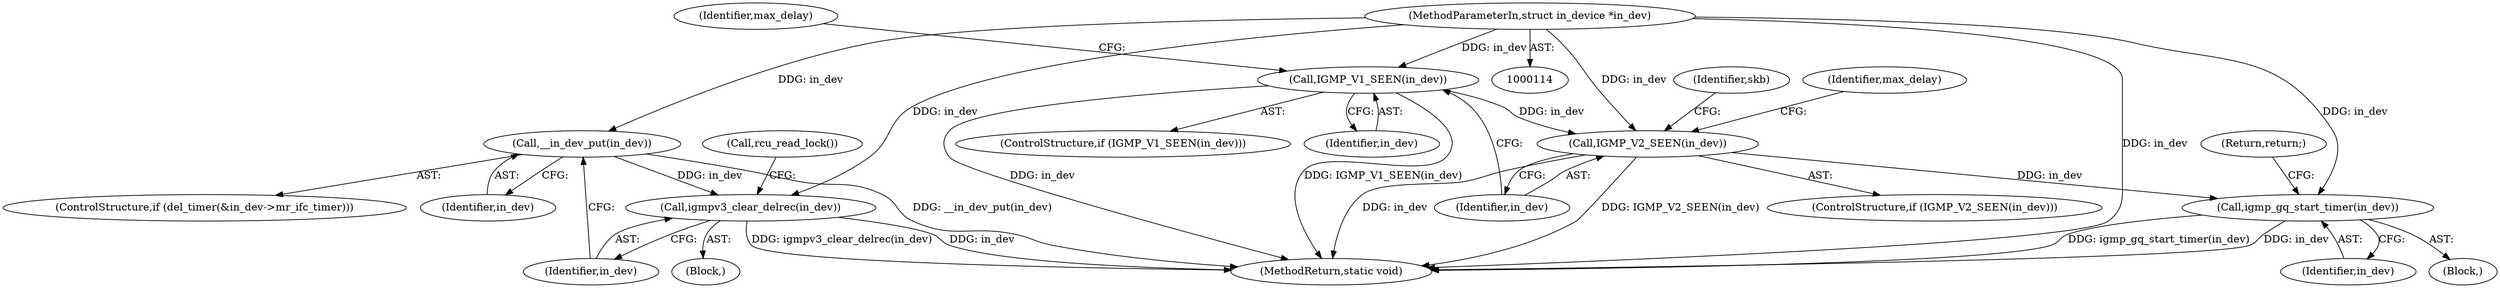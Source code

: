 digraph "0_linux_a8c1f65c79cbbb2f7da782d4c9d15639a9b94b27@pointer" {
"1000115" [label="(MethodParameterIn,struct in_device *in_dev)"];
"1000195" [label="(Call,__in_dev_put(in_dev))"];
"1000197" [label="(Call,igmpv3_clear_delrec(in_dev))"];
"1000208" [label="(Call,IGMP_V1_SEEN(in_dev))"];
"1000219" [label="(Call,IGMP_V2_SEEN(in_dev))"];
"1000316" [label="(Call,igmp_gq_start_timer(in_dev))"];
"1000318" [label="(Return,return;)"];
"1000316" [label="(Call,igmp_gq_start_timer(in_dev))"];
"1000219" [label="(Call,IGMP_V2_SEEN(in_dev))"];
"1000198" [label="(Identifier,in_dev)"];
"1000208" [label="(Call,IGMP_V1_SEEN(in_dev))"];
"1000317" [label="(Identifier,in_dev)"];
"1000197" [label="(Call,igmpv3_clear_delrec(in_dev))"];
"1000189" [label="(ControlStructure,if (del_timer(&in_dev->mr_ifc_timer)))"];
"1000195" [label="(Call,__in_dev_put(in_dev))"];
"1000396" [label="(MethodReturn,static void)"];
"1000243" [label="(Identifier,skb)"];
"1000212" [label="(Identifier,max_delay)"];
"1000218" [label="(ControlStructure,if (IGMP_V2_SEEN(in_dev)))"];
"1000223" [label="(Identifier,max_delay)"];
"1000115" [label="(MethodParameterIn,struct in_device *in_dev)"];
"1000310" [label="(Block,)"];
"1000220" [label="(Identifier,in_dev)"];
"1000326" [label="(Call,rcu_read_lock())"];
"1000209" [label="(Identifier,in_dev)"];
"1000145" [label="(Block,)"];
"1000196" [label="(Identifier,in_dev)"];
"1000207" [label="(ControlStructure,if (IGMP_V1_SEEN(in_dev)))"];
"1000115" -> "1000114"  [label="AST: "];
"1000115" -> "1000396"  [label="DDG: in_dev"];
"1000115" -> "1000195"  [label="DDG: in_dev"];
"1000115" -> "1000197"  [label="DDG: in_dev"];
"1000115" -> "1000208"  [label="DDG: in_dev"];
"1000115" -> "1000219"  [label="DDG: in_dev"];
"1000115" -> "1000316"  [label="DDG: in_dev"];
"1000195" -> "1000189"  [label="AST: "];
"1000195" -> "1000196"  [label="CFG: "];
"1000196" -> "1000195"  [label="AST: "];
"1000198" -> "1000195"  [label="CFG: "];
"1000195" -> "1000396"  [label="DDG: __in_dev_put(in_dev)"];
"1000195" -> "1000197"  [label="DDG: in_dev"];
"1000197" -> "1000145"  [label="AST: "];
"1000197" -> "1000198"  [label="CFG: "];
"1000198" -> "1000197"  [label="AST: "];
"1000326" -> "1000197"  [label="CFG: "];
"1000197" -> "1000396"  [label="DDG: igmpv3_clear_delrec(in_dev)"];
"1000197" -> "1000396"  [label="DDG: in_dev"];
"1000208" -> "1000207"  [label="AST: "];
"1000208" -> "1000209"  [label="CFG: "];
"1000209" -> "1000208"  [label="AST: "];
"1000212" -> "1000208"  [label="CFG: "];
"1000220" -> "1000208"  [label="CFG: "];
"1000208" -> "1000396"  [label="DDG: in_dev"];
"1000208" -> "1000396"  [label="DDG: IGMP_V1_SEEN(in_dev)"];
"1000208" -> "1000219"  [label="DDG: in_dev"];
"1000219" -> "1000218"  [label="AST: "];
"1000219" -> "1000220"  [label="CFG: "];
"1000220" -> "1000219"  [label="AST: "];
"1000223" -> "1000219"  [label="CFG: "];
"1000243" -> "1000219"  [label="CFG: "];
"1000219" -> "1000396"  [label="DDG: IGMP_V2_SEEN(in_dev)"];
"1000219" -> "1000396"  [label="DDG: in_dev"];
"1000219" -> "1000316"  [label="DDG: in_dev"];
"1000316" -> "1000310"  [label="AST: "];
"1000316" -> "1000317"  [label="CFG: "];
"1000317" -> "1000316"  [label="AST: "];
"1000318" -> "1000316"  [label="CFG: "];
"1000316" -> "1000396"  [label="DDG: igmp_gq_start_timer(in_dev)"];
"1000316" -> "1000396"  [label="DDG: in_dev"];
}

